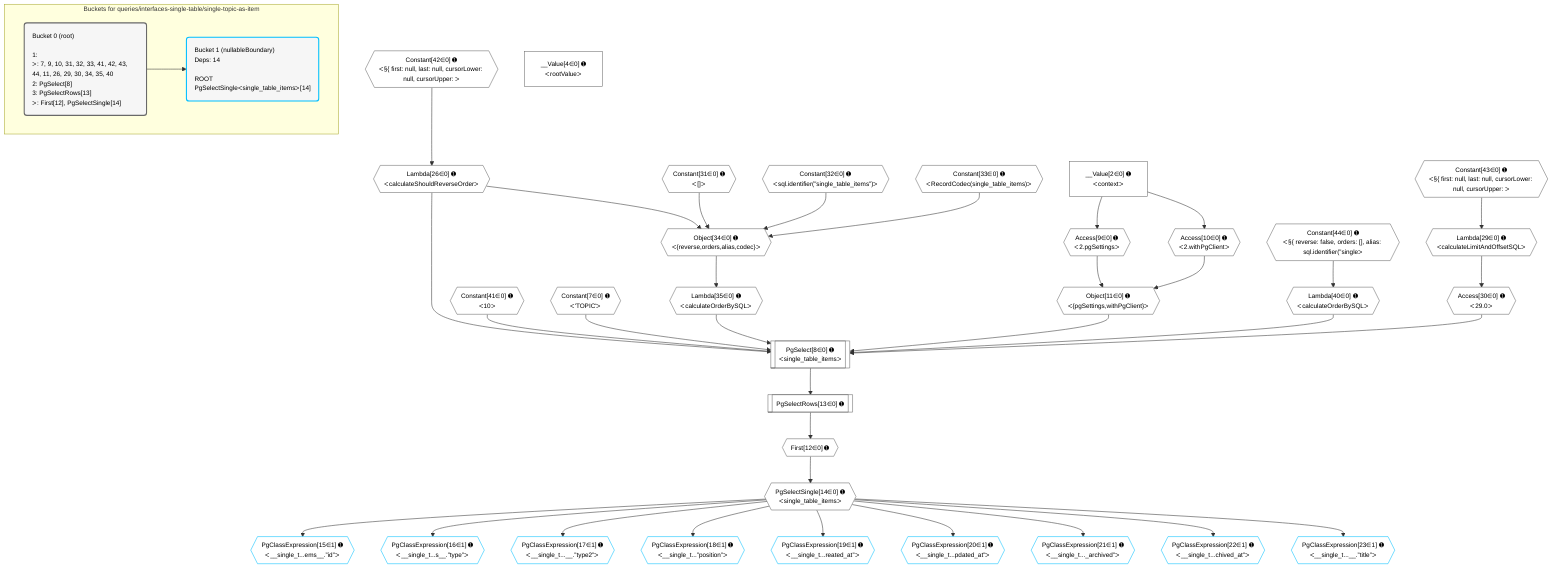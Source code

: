 %%{init: {'themeVariables': { 'fontSize': '12px'}}}%%
graph TD
    classDef path fill:#eee,stroke:#000,color:#000
    classDef plan fill:#fff,stroke-width:1px,color:#000
    classDef itemplan fill:#fff,stroke-width:2px,color:#000
    classDef unbatchedplan fill:#dff,stroke-width:1px,color:#000
    classDef sideeffectplan fill:#fcc,stroke-width:2px,color:#000
    classDef bucket fill:#f6f6f6,color:#000,stroke-width:2px,text-align:left


    %% plan dependencies
    PgSelect8[["PgSelect[8∈0] ➊<br />ᐸsingle_table_itemsᐳ"]]:::plan
    Object11{{"Object[11∈0] ➊<br />ᐸ{pgSettings,withPgClient}ᐳ"}}:::plan
    Constant41{{"Constant[41∈0] ➊<br />ᐸ10ᐳ"}}:::plan
    Constant7{{"Constant[7∈0] ➊<br />ᐸ'TOPIC'ᐳ"}}:::plan
    Lambda26{{"Lambda[26∈0] ➊<br />ᐸcalculateShouldReverseOrderᐳ"}}:::plan
    Access30{{"Access[30∈0] ➊<br />ᐸ29.0ᐳ"}}:::plan
    Lambda35{{"Lambda[35∈0] ➊<br />ᐸcalculateOrderBySQLᐳ"}}:::plan
    Lambda40{{"Lambda[40∈0] ➊<br />ᐸcalculateOrderBySQLᐳ"}}:::plan
    Object11 & Constant41 & Constant7 & Lambda26 & Access30 & Lambda35 & Lambda40 --> PgSelect8
    Object34{{"Object[34∈0] ➊<br />ᐸ{reverse,orders,alias,codec}ᐳ"}}:::plan
    Constant31{{"Constant[31∈0] ➊<br />ᐸ[]ᐳ"}}:::plan
    Constant32{{"Constant[32∈0] ➊<br />ᐸsql.identifier(”single_table_items”)ᐳ"}}:::plan
    Constant33{{"Constant[33∈0] ➊<br />ᐸRecordCodec(single_table_items)ᐳ"}}:::plan
    Lambda26 & Constant31 & Constant32 & Constant33 --> Object34
    Access9{{"Access[9∈0] ➊<br />ᐸ2.pgSettingsᐳ"}}:::plan
    Access10{{"Access[10∈0] ➊<br />ᐸ2.withPgClientᐳ"}}:::plan
    Access9 & Access10 --> Object11
    __Value2["__Value[2∈0] ➊<br />ᐸcontextᐳ"]:::plan
    __Value2 --> Access9
    __Value2 --> Access10
    First12{{"First[12∈0] ➊"}}:::plan
    PgSelectRows13[["PgSelectRows[13∈0] ➊"]]:::plan
    PgSelectRows13 --> First12
    PgSelect8 --> PgSelectRows13
    PgSelectSingle14{{"PgSelectSingle[14∈0] ➊<br />ᐸsingle_table_itemsᐳ"}}:::plan
    First12 --> PgSelectSingle14
    Constant42{{"Constant[42∈0] ➊<br />ᐸ§{ first: null, last: null, cursorLower: null, cursorUpper: ᐳ"}}:::plan
    Constant42 --> Lambda26
    Lambda29{{"Lambda[29∈0] ➊<br />ᐸcalculateLimitAndOffsetSQLᐳ"}}:::plan
    Constant43{{"Constant[43∈0] ➊<br />ᐸ§{ first: null, last: null, cursorLower: null, cursorUpper: ᐳ"}}:::plan
    Constant43 --> Lambda29
    Lambda29 --> Access30
    Object34 --> Lambda35
    Constant44{{"Constant[44∈0] ➊<br />ᐸ§{ reverse: false, orders: [], alias: sql.identifier(”singleᐳ"}}:::plan
    Constant44 --> Lambda40
    __Value4["__Value[4∈0] ➊<br />ᐸrootValueᐳ"]:::plan
    PgClassExpression15{{"PgClassExpression[15∈1] ➊<br />ᐸ__single_t...ems__.”id”ᐳ"}}:::plan
    PgSelectSingle14 --> PgClassExpression15
    PgClassExpression16{{"PgClassExpression[16∈1] ➊<br />ᐸ__single_t...s__.”type”ᐳ"}}:::plan
    PgSelectSingle14 --> PgClassExpression16
    PgClassExpression17{{"PgClassExpression[17∈1] ➊<br />ᐸ__single_t...__.”type2”ᐳ"}}:::plan
    PgSelectSingle14 --> PgClassExpression17
    PgClassExpression18{{"PgClassExpression[18∈1] ➊<br />ᐸ__single_t...”position”ᐳ"}}:::plan
    PgSelectSingle14 --> PgClassExpression18
    PgClassExpression19{{"PgClassExpression[19∈1] ➊<br />ᐸ__single_t...reated_at”ᐳ"}}:::plan
    PgSelectSingle14 --> PgClassExpression19
    PgClassExpression20{{"PgClassExpression[20∈1] ➊<br />ᐸ__single_t...pdated_at”ᐳ"}}:::plan
    PgSelectSingle14 --> PgClassExpression20
    PgClassExpression21{{"PgClassExpression[21∈1] ➊<br />ᐸ__single_t..._archived”ᐳ"}}:::plan
    PgSelectSingle14 --> PgClassExpression21
    PgClassExpression22{{"PgClassExpression[22∈1] ➊<br />ᐸ__single_t...chived_at”ᐳ"}}:::plan
    PgSelectSingle14 --> PgClassExpression22
    PgClassExpression23{{"PgClassExpression[23∈1] ➊<br />ᐸ__single_t...__.”title”ᐳ"}}:::plan
    PgSelectSingle14 --> PgClassExpression23

    %% define steps

    subgraph "Buckets for queries/interfaces-single-table/single-topic-as-item"
    Bucket0("Bucket 0 (root)<br /><br />1: <br />ᐳ: 7, 9, 10, 31, 32, 33, 41, 42, 43, 44, 11, 26, 29, 30, 34, 35, 40<br />2: PgSelect[8]<br />3: PgSelectRows[13]<br />ᐳ: First[12], PgSelectSingle[14]"):::bucket
    classDef bucket0 stroke:#696969
    class Bucket0,__Value2,__Value4,Constant7,PgSelect8,Access9,Access10,Object11,First12,PgSelectRows13,PgSelectSingle14,Lambda26,Lambda29,Access30,Constant31,Constant32,Constant33,Object34,Lambda35,Lambda40,Constant41,Constant42,Constant43,Constant44 bucket0
    Bucket1("Bucket 1 (nullableBoundary)<br />Deps: 14<br /><br />ROOT PgSelectSingleᐸsingle_table_itemsᐳ[14]"):::bucket
    classDef bucket1 stroke:#00bfff
    class Bucket1,PgClassExpression15,PgClassExpression16,PgClassExpression17,PgClassExpression18,PgClassExpression19,PgClassExpression20,PgClassExpression21,PgClassExpression22,PgClassExpression23 bucket1
    Bucket0 --> Bucket1
    end